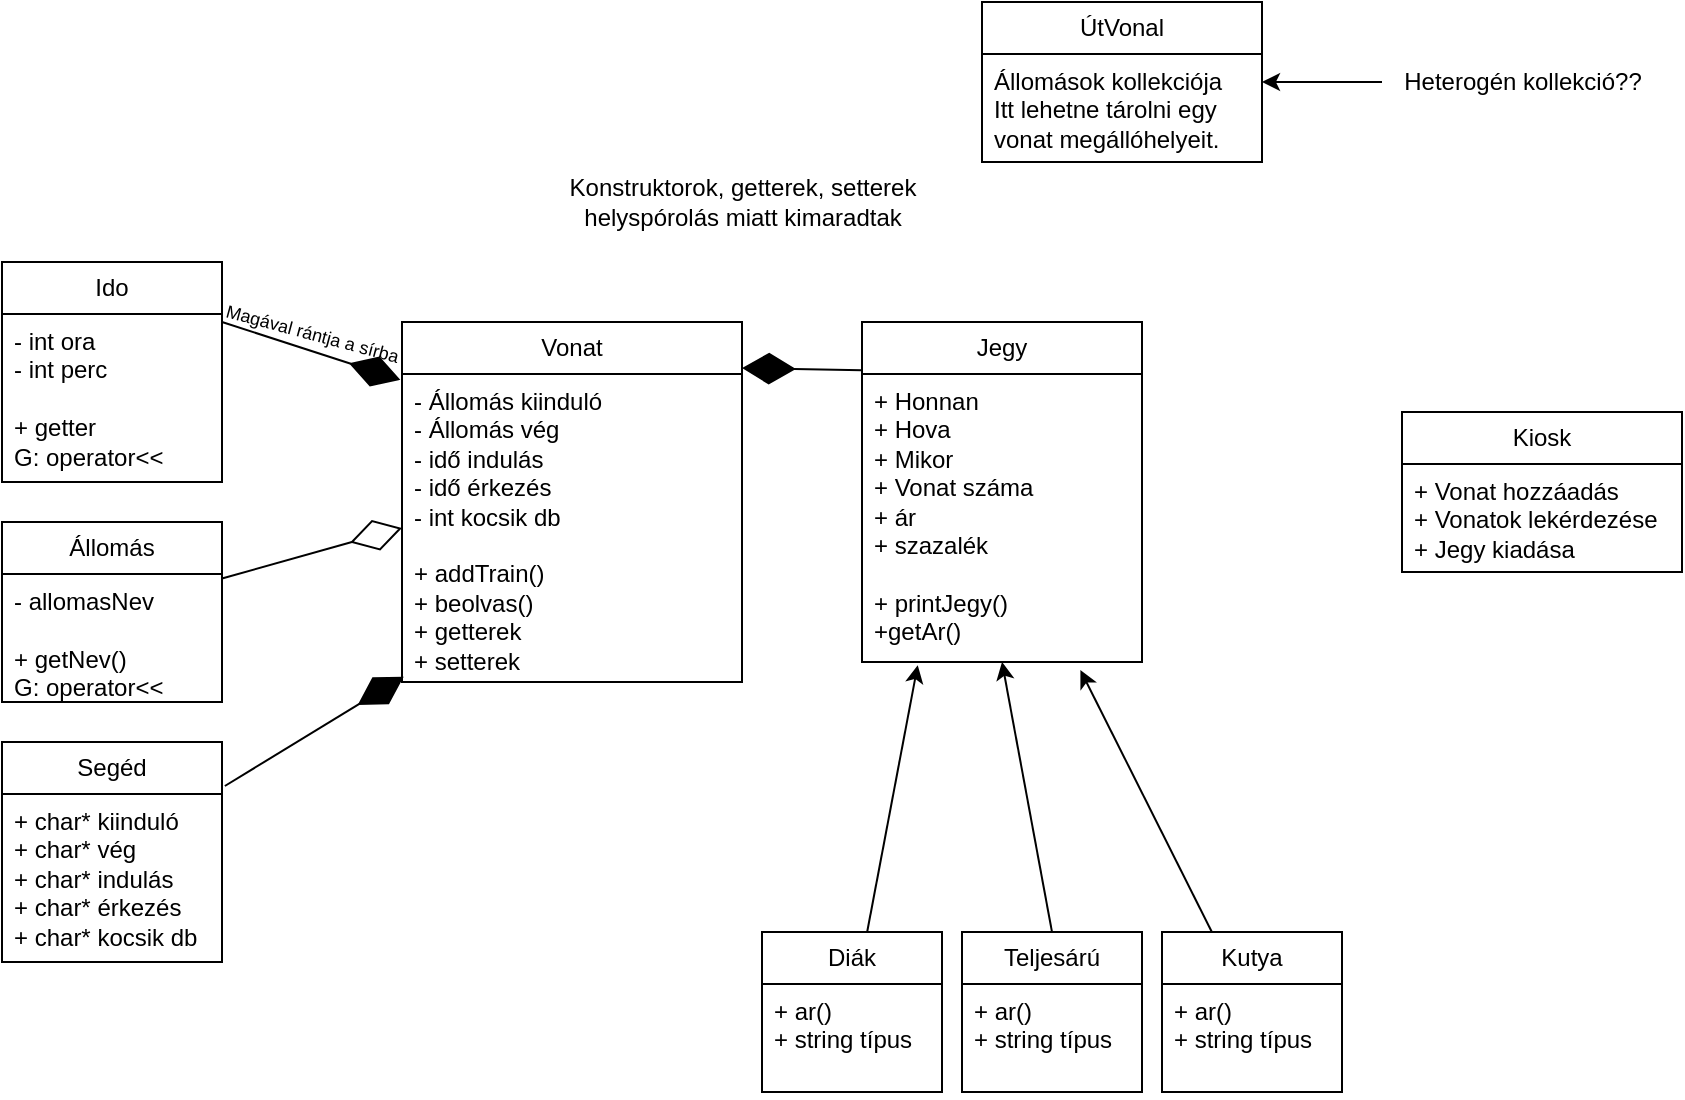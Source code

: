 <mxfile version="24.3.0" type="device">
  <diagram name="1 oldal" id="_T9My6SaA8b92az_5rgP">
    <mxGraphModel dx="1784" dy="518" grid="1" gridSize="10" guides="1" tooltips="1" connect="1" arrows="1" fold="1" page="1" pageScale="1" pageWidth="827" pageHeight="1169" math="0" shadow="0">
      <root>
        <mxCell id="0" />
        <mxCell id="1" parent="0" />
        <mxCell id="3q7rJwoKS2J7lunqg0EU-1" value="&lt;div&gt;Állomás&lt;/div&gt;" style="swimlane;fontStyle=0;childLayout=stackLayout;horizontal=1;startSize=26;fillColor=none;horizontalStack=0;resizeParent=1;resizeParentMax=0;resizeLast=0;collapsible=1;marginBottom=0;whiteSpace=wrap;html=1;" parent="1" vertex="1">
          <mxGeometry x="-270" y="320" width="110" height="90" as="geometry" />
        </mxCell>
        <mxCell id="3q7rJwoKS2J7lunqg0EU-2" value="&lt;div&gt;- allomasNev&lt;/div&gt;&lt;div&gt;&lt;br&gt;&lt;/div&gt;&lt;div&gt;+ getNev()&lt;br&gt;G: operator&amp;lt;&amp;lt;&lt;br&gt;&lt;/div&gt;&lt;div&gt;&lt;br&gt;&lt;/div&gt;" style="text;strokeColor=none;fillColor=none;align=left;verticalAlign=top;spacingLeft=4;spacingRight=4;overflow=hidden;rotatable=0;points=[[0,0.5],[1,0.5]];portConstraint=eastwest;whiteSpace=wrap;html=1;" parent="3q7rJwoKS2J7lunqg0EU-1" vertex="1">
          <mxGeometry y="26" width="110" height="64" as="geometry" />
        </mxCell>
        <mxCell id="Iy0FpRb79ThX4xDRcXge-1" value="Vonat" style="swimlane;fontStyle=0;childLayout=stackLayout;horizontal=1;startSize=26;fillColor=none;horizontalStack=0;resizeParent=1;resizeParentMax=0;resizeLast=0;collapsible=1;marginBottom=0;whiteSpace=wrap;html=1;" parent="1" vertex="1">
          <mxGeometry x="-70" y="220" width="170" height="180" as="geometry" />
        </mxCell>
        <mxCell id="Iy0FpRb79ThX4xDRcXge-2" value="&lt;div&gt;- Állomás kiinduló&lt;br&gt;&lt;/div&gt;&lt;div&gt;- Állomás vég&lt;br&gt;&lt;/div&gt;&lt;div&gt;- idő indulás&lt;br&gt;&lt;/div&gt;&lt;div&gt;- idő érkezés&lt;br&gt;&lt;/div&gt;&lt;div&gt;- int kocsik db&lt;/div&gt;&lt;div&gt;&lt;br&gt;&lt;/div&gt;&lt;div&gt;+ addTrain()&lt;/div&gt;&lt;div&gt;+ beolvas()&lt;br&gt;+ getterek&lt;br&gt;+ setterek&lt;br&gt;&lt;/div&gt;&lt;div&gt;&lt;br&gt;&lt;/div&gt;&lt;div&gt;&lt;br&gt;&lt;/div&gt;&lt;div&gt;&lt;br&gt;&lt;/div&gt;" style="text;strokeColor=none;fillColor=none;align=left;verticalAlign=top;spacingLeft=4;spacingRight=4;overflow=hidden;rotatable=0;points=[[0,0.5],[1,0.5]];portConstraint=eastwest;whiteSpace=wrap;html=1;" parent="Iy0FpRb79ThX4xDRcXge-1" vertex="1">
          <mxGeometry y="26" width="170" height="154" as="geometry" />
        </mxCell>
        <mxCell id="Iy0FpRb79ThX4xDRcXge-6" value="Jegy" style="swimlane;fontStyle=0;childLayout=stackLayout;horizontal=1;startSize=26;fillColor=none;horizontalStack=0;resizeParent=1;resizeParentMax=0;resizeLast=0;collapsible=1;marginBottom=0;whiteSpace=wrap;html=1;" parent="1" vertex="1">
          <mxGeometry x="160" y="220" width="140" height="170" as="geometry" />
        </mxCell>
        <mxCell id="Iy0FpRb79ThX4xDRcXge-7" value="&lt;div&gt;+ Honnan&lt;/div&gt;&lt;div&gt;+ Hova&lt;/div&gt;&lt;div&gt;+ Mikor&lt;/div&gt;&lt;div&gt;+ Vonat száma&lt;/div&gt;&lt;div&gt;+ ár&lt;/div&gt;&lt;div&gt;+ szazalék&lt;br&gt;&lt;/div&gt;&lt;div&gt;&lt;br&gt;&lt;/div&gt;&lt;div&gt;+ printJegy()&lt;/div&gt;&lt;div&gt;+getAr()&lt;/div&gt;&lt;div&gt;&lt;br&gt;&lt;/div&gt;" style="text;strokeColor=none;fillColor=none;align=left;verticalAlign=top;spacingLeft=4;spacingRight=4;overflow=hidden;rotatable=0;points=[[0,0.5],[1,0.5]];portConstraint=eastwest;whiteSpace=wrap;html=1;" parent="Iy0FpRb79ThX4xDRcXge-6" vertex="1">
          <mxGeometry y="26" width="140" height="144" as="geometry" />
        </mxCell>
        <mxCell id="Iy0FpRb79ThX4xDRcXge-11" value="&lt;div&gt;Kiosk&lt;/div&gt;" style="swimlane;fontStyle=0;childLayout=stackLayout;horizontal=1;startSize=26;fillColor=none;horizontalStack=0;resizeParent=1;resizeParentMax=0;resizeLast=0;collapsible=1;marginBottom=0;whiteSpace=wrap;html=1;" parent="1" vertex="1">
          <mxGeometry x="430" y="265" width="140" height="80" as="geometry" />
        </mxCell>
        <mxCell id="Iy0FpRb79ThX4xDRcXge-13" value="&lt;div&gt;+ Vonat hozzáadás&lt;/div&gt;&lt;div&gt;+ Vonatok lekérdezése&lt;/div&gt;&lt;div&gt;+ Jegy kiadása&lt;br&gt;&lt;/div&gt;&lt;div&gt;&lt;br&gt;&lt;/div&gt;" style="text;strokeColor=none;fillColor=none;align=left;verticalAlign=top;spacingLeft=4;spacingRight=4;overflow=hidden;rotatable=0;points=[[0,0.5],[1,0.5]];portConstraint=eastwest;whiteSpace=wrap;html=1;" parent="Iy0FpRb79ThX4xDRcXge-11" vertex="1">
          <mxGeometry y="26" width="140" height="54" as="geometry" />
        </mxCell>
        <mxCell id="Iy0FpRb79ThX4xDRcXge-20" value="Diák" style="swimlane;fontStyle=0;childLayout=stackLayout;horizontal=1;startSize=26;fillColor=none;horizontalStack=0;resizeParent=1;resizeParentMax=0;resizeLast=0;collapsible=1;marginBottom=0;whiteSpace=wrap;html=1;" parent="1" vertex="1">
          <mxGeometry x="110" y="525" width="90" height="80" as="geometry" />
        </mxCell>
        <mxCell id="Iy0FpRb79ThX4xDRcXge-21" value="&lt;div&gt;+ ar()&lt;br&gt;&lt;/div&gt;&lt;div&gt;+ string típus&lt;br&gt;&lt;/div&gt;&lt;div&gt;&lt;br&gt;&lt;/div&gt;" style="text;strokeColor=none;fillColor=none;align=left;verticalAlign=top;spacingLeft=4;spacingRight=4;overflow=hidden;rotatable=0;points=[[0,0.5],[1,0.5]];portConstraint=eastwest;whiteSpace=wrap;html=1;" parent="Iy0FpRb79ThX4xDRcXge-20" vertex="1">
          <mxGeometry y="26" width="90" height="54" as="geometry" />
        </mxCell>
        <mxCell id="Iy0FpRb79ThX4xDRcXge-23" value="Kutya" style="swimlane;fontStyle=0;childLayout=stackLayout;horizontal=1;startSize=26;fillColor=none;horizontalStack=0;resizeParent=1;resizeParentMax=0;resizeLast=0;collapsible=1;marginBottom=0;whiteSpace=wrap;html=1;" parent="1" vertex="1">
          <mxGeometry x="310" y="525" width="90" height="80" as="geometry">
            <mxRectangle x="670" y="536" width="70" height="30" as="alternateBounds" />
          </mxGeometry>
        </mxCell>
        <mxCell id="w59HtbQ6xJ2VSbw1lUUZ-18" value="&lt;div&gt;+ ar()&lt;br&gt;&lt;/div&gt;&lt;div&gt;+ string típus&lt;br&gt;&lt;/div&gt;&lt;div&gt;&lt;br&gt;&lt;/div&gt;" style="text;strokeColor=none;fillColor=none;align=left;verticalAlign=top;spacingLeft=4;spacingRight=4;overflow=hidden;rotatable=0;points=[[0,0.5],[1,0.5]];portConstraint=eastwest;whiteSpace=wrap;html=1;" parent="Iy0FpRb79ThX4xDRcXge-23" vertex="1">
          <mxGeometry y="26" width="90" height="54" as="geometry" />
        </mxCell>
        <mxCell id="Iy0FpRb79ThX4xDRcXge-33" value="Teljesárú" style="swimlane;fontStyle=0;childLayout=stackLayout;horizontal=1;startSize=26;fillColor=none;horizontalStack=0;resizeParent=1;resizeParentMax=0;resizeLast=0;collapsible=1;marginBottom=0;whiteSpace=wrap;html=1;" parent="1" vertex="1">
          <mxGeometry x="210" y="525" width="90" height="80" as="geometry" />
        </mxCell>
        <mxCell id="w59HtbQ6xJ2VSbw1lUUZ-17" value="&lt;div&gt;+ ar()&lt;br&gt;&lt;/div&gt;&lt;div&gt;+ string típus&lt;br&gt;&lt;/div&gt;&lt;div&gt;&lt;br&gt;&lt;/div&gt;" style="text;strokeColor=none;fillColor=none;align=left;verticalAlign=top;spacingLeft=4;spacingRight=4;overflow=hidden;rotatable=0;points=[[0,0.5],[1,0.5]];portConstraint=eastwest;whiteSpace=wrap;html=1;" parent="Iy0FpRb79ThX4xDRcXge-33" vertex="1">
          <mxGeometry y="26" width="90" height="54" as="geometry" />
        </mxCell>
        <mxCell id="w59HtbQ6xJ2VSbw1lUUZ-9" value="" style="endArrow=diamondThin;endFill=1;endSize=24;html=1;rounded=0;entryX=1.006;entryY=0.102;entryDx=0;entryDy=0;entryPerimeter=0;exitX=0;exitY=0.142;exitDx=0;exitDy=0;exitPerimeter=0;" parent="1" source="Iy0FpRb79ThX4xDRcXge-6" edge="1">
          <mxGeometry width="160" relative="1" as="geometry">
            <mxPoint x="280" y="240" as="sourcePoint" />
            <mxPoint x="100.0" y="243.06" as="targetPoint" />
          </mxGeometry>
        </mxCell>
        <mxCell id="w59HtbQ6xJ2VSbw1lUUZ-11" style="edgeStyle=none;rounded=0;orthogonalLoop=1;jettySize=auto;html=1;entryX=0.199;entryY=1.011;entryDx=0;entryDy=0;entryPerimeter=0;" parent="1" source="Iy0FpRb79ThX4xDRcXge-20" target="Iy0FpRb79ThX4xDRcXge-7" edge="1">
          <mxGeometry relative="1" as="geometry">
            <mxPoint x="204.04" y="477.286" as="targetPoint" />
          </mxGeometry>
        </mxCell>
        <mxCell id="w59HtbQ6xJ2VSbw1lUUZ-12" style="edgeStyle=none;rounded=0;orthogonalLoop=1;jettySize=auto;html=1;exitX=0.5;exitY=0;exitDx=0;exitDy=0;entryX=0.5;entryY=1;entryDx=0;entryDy=0;" parent="1" source="Iy0FpRb79ThX4xDRcXge-33" target="Iy0FpRb79ThX4xDRcXge-6" edge="1">
          <mxGeometry relative="1" as="geometry">
            <mxPoint x="229.24" y="481.108" as="targetPoint" />
          </mxGeometry>
        </mxCell>
        <mxCell id="w59HtbQ6xJ2VSbw1lUUZ-13" style="edgeStyle=none;rounded=0;orthogonalLoop=1;jettySize=auto;html=1;entryX=0.78;entryY=1.028;entryDx=0;entryDy=0;entryPerimeter=0;" parent="1" source="Iy0FpRb79ThX4xDRcXge-23" target="Iy0FpRb79ThX4xDRcXge-7" edge="1">
          <mxGeometry relative="1" as="geometry">
            <mxPoint x="256.4" y="476.818" as="targetPoint" />
          </mxGeometry>
        </mxCell>
        <mxCell id="w59HtbQ6xJ2VSbw1lUUZ-15" value="ÚtVonal" style="swimlane;fontStyle=0;childLayout=stackLayout;horizontal=1;startSize=26;fillColor=none;horizontalStack=0;resizeParent=1;resizeParentMax=0;resizeLast=0;collapsible=1;marginBottom=0;whiteSpace=wrap;html=1;" parent="1" vertex="1">
          <mxGeometry x="220" y="60" width="140" height="80" as="geometry" />
        </mxCell>
        <mxCell id="w59HtbQ6xJ2VSbw1lUUZ-16" value="&lt;div&gt;Állomások kollekciója&lt;/div&gt;&lt;div&gt;Itt lehetne tárolni egy vonat megállóhelyeit. &lt;br&gt;&lt;/div&gt;&lt;div&gt;&lt;br&gt;&lt;/div&gt;" style="text;strokeColor=none;fillColor=none;align=left;verticalAlign=top;spacingLeft=4;spacingRight=4;overflow=hidden;rotatable=0;points=[[0,0.5],[1,0.5]];portConstraint=eastwest;whiteSpace=wrap;html=1;" parent="w59HtbQ6xJ2VSbw1lUUZ-15" vertex="1">
          <mxGeometry y="26" width="140" height="54" as="geometry" />
        </mxCell>
        <mxCell id="kGE9ZIyajPKlhXEdaPD5-1" value="" style="endArrow=diamondThin;endFill=0;endSize=24;html=1;rounded=0;exitX=0.997;exitY=0.314;exitDx=0;exitDy=0;exitPerimeter=0;entryX=0;entryY=0.5;entryDx=0;entryDy=0;" parent="1" target="Iy0FpRb79ThX4xDRcXge-2" edge="1">
          <mxGeometry width="160" relative="1" as="geometry">
            <mxPoint x="-160.0" y="348.26" as="sourcePoint" />
            <mxPoint x="-73.67" y="310" as="targetPoint" />
          </mxGeometry>
        </mxCell>
        <mxCell id="kGE9ZIyajPKlhXEdaPD5-6" style="edgeStyle=orthogonalEdgeStyle;rounded=0;orthogonalLoop=1;jettySize=auto;html=1;" parent="1" source="kGE9ZIyajPKlhXEdaPD5-5" target="w59HtbQ6xJ2VSbw1lUUZ-15" edge="1">
          <mxGeometry relative="1" as="geometry" />
        </mxCell>
        <mxCell id="kGE9ZIyajPKlhXEdaPD5-5" value="Heterogén kollekció??" style="text;html=1;align=center;verticalAlign=middle;resizable=0;points=[];autosize=1;strokeColor=none;fillColor=none;" parent="1" vertex="1">
          <mxGeometry x="420" y="85" width="140" height="30" as="geometry" />
        </mxCell>
        <mxCell id="VkkinIfNLg3d8sxkp59A-1" value="Segéd" style="swimlane;fontStyle=0;childLayout=stackLayout;horizontal=1;startSize=26;fillColor=none;horizontalStack=0;resizeParent=1;resizeParentMax=0;resizeLast=0;collapsible=1;marginBottom=0;whiteSpace=wrap;html=1;" vertex="1" parent="1">
          <mxGeometry x="-270" y="430" width="110" height="110" as="geometry" />
        </mxCell>
        <mxCell id="VkkinIfNLg3d8sxkp59A-2" value="&lt;div&gt;&lt;div&gt;+ char* kiinduló&lt;br&gt;&lt;/div&gt;&lt;div&gt;+ char* vég&lt;br&gt;&lt;/div&gt;&lt;div&gt;+ char* indulás&lt;br&gt;&lt;/div&gt;&lt;div&gt;+ char* érkezés&lt;br&gt;&lt;/div&gt;&lt;div&gt;+ char* kocsik db&lt;/div&gt;&lt;/div&gt;&lt;div&gt;&lt;br&gt;&lt;/div&gt;" style="text;strokeColor=none;fillColor=none;align=left;verticalAlign=top;spacingLeft=4;spacingRight=4;overflow=hidden;rotatable=0;points=[[0,0.5],[1,0.5]];portConstraint=eastwest;whiteSpace=wrap;html=1;" vertex="1" parent="VkkinIfNLg3d8sxkp59A-1">
          <mxGeometry y="26" width="110" height="84" as="geometry" />
        </mxCell>
        <mxCell id="VkkinIfNLg3d8sxkp59A-5" value="" style="endArrow=diamondThin;endFill=1;endSize=24;html=1;rounded=0;entryX=0.005;entryY=0.983;entryDx=0;entryDy=0;entryPerimeter=0;exitX=1.013;exitY=0.2;exitDx=0;exitDy=0;exitPerimeter=0;" edge="1" parent="1" source="VkkinIfNLg3d8sxkp59A-1" target="Iy0FpRb79ThX4xDRcXge-2">
          <mxGeometry width="160" relative="1" as="geometry">
            <mxPoint x="100" y="490.94" as="sourcePoint" />
            <mxPoint x="-80.0" y="490.0" as="targetPoint" />
          </mxGeometry>
        </mxCell>
        <mxCell id="VkkinIfNLg3d8sxkp59A-6" value="Ido" style="swimlane;fontStyle=0;childLayout=stackLayout;horizontal=1;startSize=26;fillColor=none;horizontalStack=0;resizeParent=1;resizeParentMax=0;resizeLast=0;collapsible=1;marginBottom=0;whiteSpace=wrap;html=1;" vertex="1" parent="1">
          <mxGeometry x="-270" y="190" width="110" height="110" as="geometry" />
        </mxCell>
        <mxCell id="VkkinIfNLg3d8sxkp59A-7" value="&lt;div&gt;- int ora&lt;/div&gt;&lt;div&gt;- int perc&lt;/div&gt;&lt;div&gt;&lt;br&gt;&lt;/div&gt;&lt;div&gt;+ getter&lt;br&gt;G: operator&amp;lt;&amp;lt;&lt;br&gt;&lt;/div&gt;&lt;div&gt;&lt;br&gt;&lt;/div&gt;" style="text;strokeColor=none;fillColor=none;align=left;verticalAlign=top;spacingLeft=4;spacingRight=4;overflow=hidden;rotatable=0;points=[[0,0.5],[1,0.5]];portConstraint=eastwest;whiteSpace=wrap;html=1;" vertex="1" parent="VkkinIfNLg3d8sxkp59A-6">
          <mxGeometry y="26" width="110" height="84" as="geometry" />
        </mxCell>
        <mxCell id="VkkinIfNLg3d8sxkp59A-8" value="" style="endArrow=diamondThin;endFill=1;endSize=24;html=1;rounded=0;entryX=-0.005;entryY=0.019;entryDx=0;entryDy=0;entryPerimeter=0;exitX=0.995;exitY=0.182;exitDx=0;exitDy=0;exitPerimeter=0;" edge="1" parent="1" target="Iy0FpRb79ThX4xDRcXge-2">
          <mxGeometry width="160" relative="1" as="geometry">
            <mxPoint x="-160.0" y="220.0" as="sourcePoint" />
            <mxPoint x="-71.45" y="239.98" as="targetPoint" />
          </mxGeometry>
        </mxCell>
        <mxCell id="VkkinIfNLg3d8sxkp59A-9" value="&lt;font style=&quot;font-size: 9px;&quot;&gt;Magával rántja a sírba&lt;/font&gt;" style="text;html=1;align=center;verticalAlign=middle;resizable=0;points=[];autosize=1;strokeColor=none;fillColor=none;rotation=15;" vertex="1" parent="1">
          <mxGeometry x="-170" y="210" width="110" height="30" as="geometry" />
        </mxCell>
        <mxCell id="VkkinIfNLg3d8sxkp59A-10" value="&lt;div&gt;Konstruktorok, getterek, setterek &lt;br&gt;&lt;/div&gt;&lt;div&gt;helyspórolás miatt kimaradtak&lt;br&gt;&lt;/div&gt;" style="text;html=1;align=center;verticalAlign=middle;resizable=0;points=[];autosize=1;strokeColor=none;fillColor=none;" vertex="1" parent="1">
          <mxGeometry y="140" width="200" height="40" as="geometry" />
        </mxCell>
      </root>
    </mxGraphModel>
  </diagram>
</mxfile>
